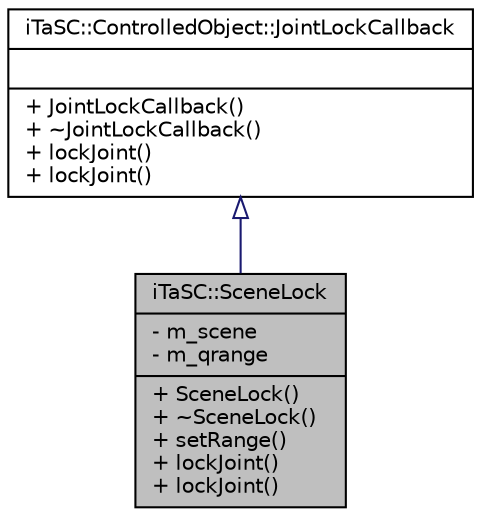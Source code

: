 digraph G
{
  edge [fontname="Helvetica",fontsize="10",labelfontname="Helvetica",labelfontsize="10"];
  node [fontname="Helvetica",fontsize="10",shape=record];
  Node1 [label="{iTaSC::SceneLock\n|- m_scene\l- m_qrange\l|+ SceneLock()\l+ ~SceneLock()\l+ setRange()\l+ lockJoint()\l+ lockJoint()\l}",height=0.2,width=0.4,color="black", fillcolor="grey75", style="filled" fontcolor="black"];
  Node2 -> Node1 [dir=back,color="midnightblue",fontsize="10",style="solid",arrowtail="empty",fontname="Helvetica"];
  Node2 [label="{iTaSC::ControlledObject::JointLockCallback\n||+ JointLockCallback()\l+ ~JointLockCallback()\l+ lockJoint()\l+ lockJoint()\l}",height=0.2,width=0.4,color="black", fillcolor="white", style="filled",URL="$df/d53/classiTaSC_1_1ControlledObject_1_1JointLockCallback.html"];
}
